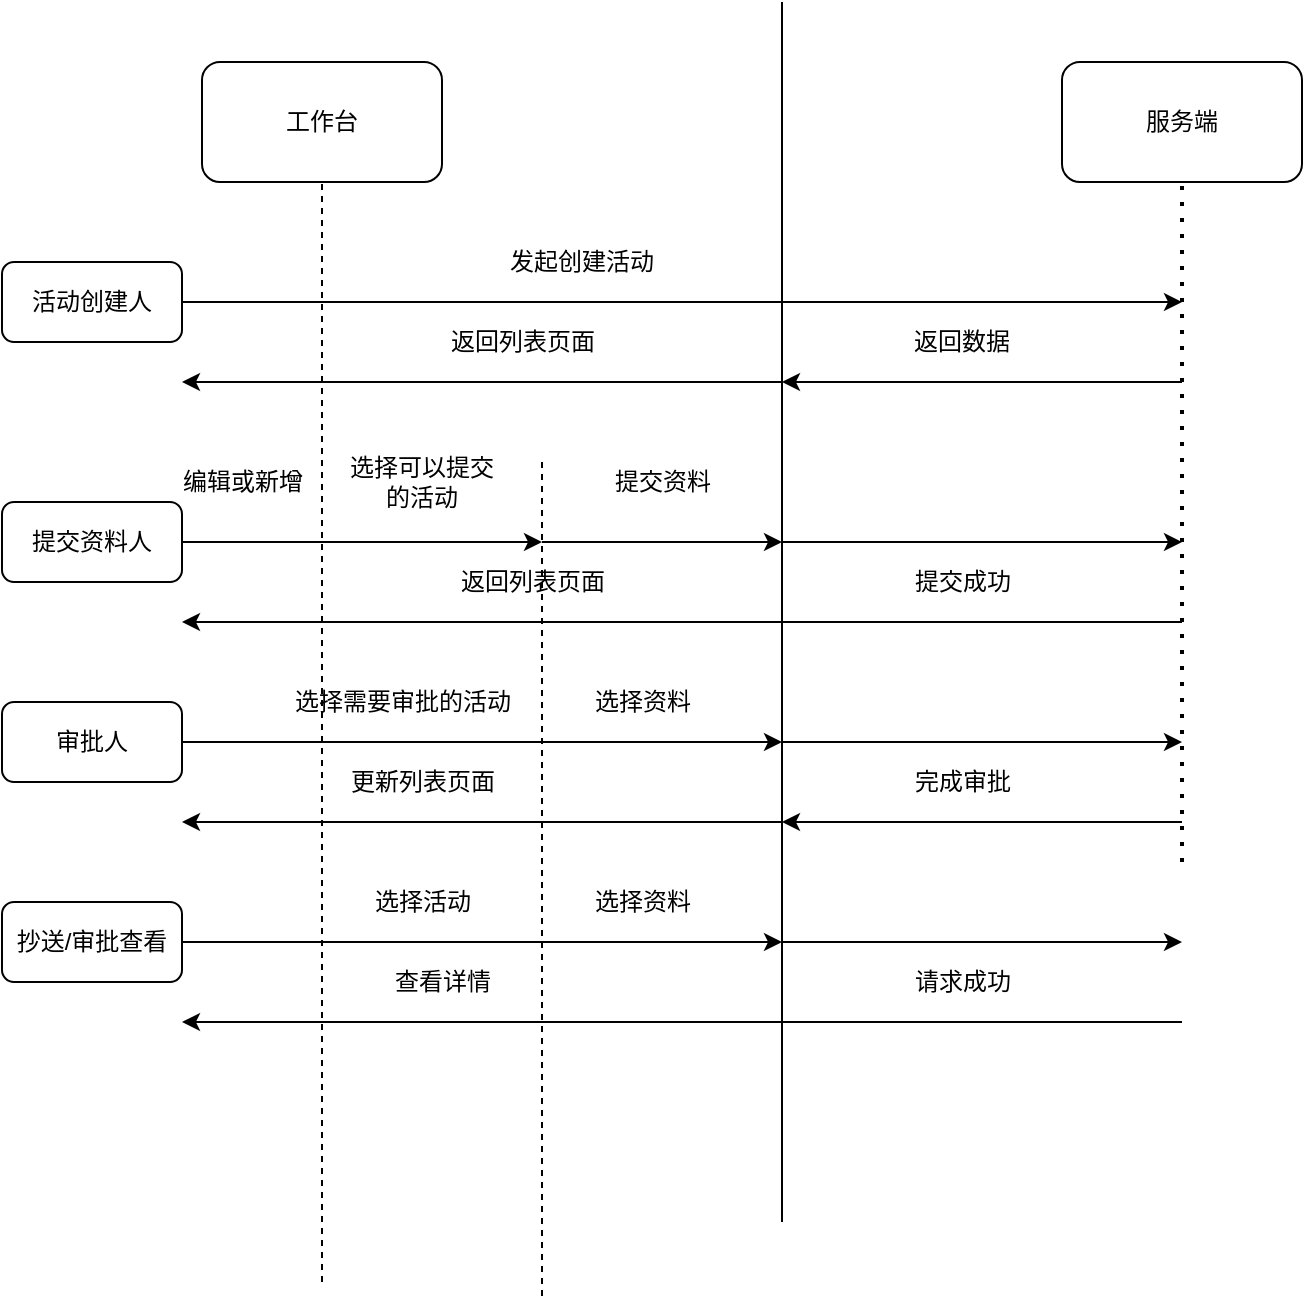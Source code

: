 <mxfile version="14.6.5" type="github"><diagram id="IVhyLm8cfzN1OgLopuP0" name="Page-1"><mxGraphModel dx="1351" dy="634" grid="1" gridSize="10" guides="1" tooltips="1" connect="1" arrows="1" fold="1" page="1" pageScale="1" pageWidth="827" pageHeight="1169" math="0" shadow="0"><root><mxCell id="0"/><mxCell id="1" parent="0"/><mxCell id="rYKK65H9CMfu9HghnxCE-1" value="服务端" style="rounded=1;whiteSpace=wrap;html=1;" vertex="1" parent="1"><mxGeometry x="580" y="40" width="120" height="60" as="geometry"/></mxCell><mxCell id="rYKK65H9CMfu9HghnxCE-2" value="工作台" style="rounded=1;whiteSpace=wrap;html=1;" vertex="1" parent="1"><mxGeometry x="150" y="40" width="120" height="60" as="geometry"/></mxCell><mxCell id="rYKK65H9CMfu9HghnxCE-3" value="" style="endArrow=none;html=1;" edge="1" parent="1"><mxGeometry width="50" height="50" relative="1" as="geometry"><mxPoint x="440" y="620" as="sourcePoint"/><mxPoint x="440" y="10" as="targetPoint"/></mxGeometry></mxCell><mxCell id="rYKK65H9CMfu9HghnxCE-5" value="" style="endArrow=none;dashed=1;html=1;entryX=0.5;entryY=1;entryDx=0;entryDy=0;" edge="1" parent="1" target="rYKK65H9CMfu9HghnxCE-2"><mxGeometry width="50" height="50" relative="1" as="geometry"><mxPoint x="210" y="650" as="sourcePoint"/><mxPoint x="230" y="130" as="targetPoint"/></mxGeometry></mxCell><mxCell id="rYKK65H9CMfu9HghnxCE-7" value="" style="endArrow=none;dashed=1;html=1;dashPattern=1 3;strokeWidth=2;entryX=0.5;entryY=1;entryDx=0;entryDy=0;" edge="1" parent="1" target="rYKK65H9CMfu9HghnxCE-1"><mxGeometry width="50" height="50" relative="1" as="geometry"><mxPoint x="640" y="440" as="sourcePoint"/><mxPoint x="610" y="240" as="targetPoint"/></mxGeometry></mxCell><mxCell id="rYKK65H9CMfu9HghnxCE-9" style="edgeStyle=orthogonalEdgeStyle;rounded=0;orthogonalLoop=1;jettySize=auto;html=1;" edge="1" parent="1" source="rYKK65H9CMfu9HghnxCE-8"><mxGeometry relative="1" as="geometry"><mxPoint x="640" y="160" as="targetPoint"/></mxGeometry></mxCell><mxCell id="rYKK65H9CMfu9HghnxCE-8" value="活动创建人" style="rounded=1;whiteSpace=wrap;html=1;" vertex="1" parent="1"><mxGeometry x="50" y="140" width="90" height="40" as="geometry"/></mxCell><mxCell id="rYKK65H9CMfu9HghnxCE-10" value="发起创建活动" style="text;html=1;strokeColor=none;fillColor=none;align=center;verticalAlign=middle;whiteSpace=wrap;rounded=0;" vertex="1" parent="1"><mxGeometry x="300" y="130" width="80" height="20" as="geometry"/></mxCell><mxCell id="rYKK65H9CMfu9HghnxCE-11" value="" style="endArrow=classic;html=1;" edge="1" parent="1"><mxGeometry width="50" height="50" relative="1" as="geometry"><mxPoint x="640" y="200" as="sourcePoint"/><mxPoint x="440" y="200" as="targetPoint"/></mxGeometry></mxCell><mxCell id="rYKK65H9CMfu9HghnxCE-13" value="返回数据" style="text;html=1;strokeColor=none;fillColor=none;align=center;verticalAlign=middle;whiteSpace=wrap;rounded=0;" vertex="1" parent="1"><mxGeometry x="500" y="170" width="60" height="20" as="geometry"/></mxCell><mxCell id="rYKK65H9CMfu9HghnxCE-14" value="" style="endArrow=classic;html=1;" edge="1" parent="1"><mxGeometry width="50" height="50" relative="1" as="geometry"><mxPoint x="440" y="200" as="sourcePoint"/><mxPoint x="140" y="200" as="targetPoint"/></mxGeometry></mxCell><mxCell id="rYKK65H9CMfu9HghnxCE-15" value="返回列表页面" style="text;html=1;align=center;verticalAlign=middle;resizable=0;points=[];autosize=1;strokeColor=none;" vertex="1" parent="1"><mxGeometry x="265" y="170" width="90" height="20" as="geometry"/></mxCell><mxCell id="rYKK65H9CMfu9HghnxCE-16" value="提交资料人" style="rounded=1;whiteSpace=wrap;html=1;" vertex="1" parent="1"><mxGeometry x="50" y="260" width="90" height="40" as="geometry"/></mxCell><mxCell id="rYKK65H9CMfu9HghnxCE-17" value="" style="endArrow=classic;html=1;exitX=1;exitY=0.5;exitDx=0;exitDy=0;" edge="1" parent="1" source="rYKK65H9CMfu9HghnxCE-16"><mxGeometry width="50" height="50" relative="1" as="geometry"><mxPoint x="390" y="240" as="sourcePoint"/><mxPoint x="320" y="280" as="targetPoint"/></mxGeometry></mxCell><mxCell id="rYKK65H9CMfu9HghnxCE-18" value="选择可以提交的活动" style="text;html=1;strokeColor=none;fillColor=none;align=center;verticalAlign=middle;whiteSpace=wrap;rounded=0;" vertex="1" parent="1"><mxGeometry x="220" y="240" width="80" height="20" as="geometry"/></mxCell><mxCell id="rYKK65H9CMfu9HghnxCE-20" value="" style="endArrow=none;dashed=1;html=1;" edge="1" parent="1"><mxGeometry width="50" height="50" relative="1" as="geometry"><mxPoint x="320" y="240" as="sourcePoint"/><mxPoint x="320" y="660" as="targetPoint"/></mxGeometry></mxCell><mxCell id="rYKK65H9CMfu9HghnxCE-21" value="" style="endArrow=classic;html=1;" edge="1" parent="1"><mxGeometry width="50" height="50" relative="1" as="geometry"><mxPoint x="320" y="280" as="sourcePoint"/><mxPoint x="440" y="280" as="targetPoint"/></mxGeometry></mxCell><mxCell id="rYKK65H9CMfu9HghnxCE-23" value="提交资料" style="text;html=1;align=center;verticalAlign=middle;resizable=0;points=[];autosize=1;strokeColor=none;" vertex="1" parent="1"><mxGeometry x="350" y="240" width="60" height="20" as="geometry"/></mxCell><mxCell id="rYKK65H9CMfu9HghnxCE-24" value="" style="endArrow=classic;html=1;" edge="1" parent="1"><mxGeometry width="50" height="50" relative="1" as="geometry"><mxPoint x="440" y="280" as="sourcePoint"/><mxPoint x="640" y="280" as="targetPoint"/></mxGeometry></mxCell><mxCell id="rYKK65H9CMfu9HghnxCE-26" value="" style="endArrow=classic;html=1;" edge="1" parent="1"><mxGeometry width="50" height="50" relative="1" as="geometry"><mxPoint x="640" y="320" as="sourcePoint"/><mxPoint x="140" y="320" as="targetPoint"/></mxGeometry></mxCell><mxCell id="rYKK65H9CMfu9HghnxCE-27" value="提交成功" style="text;html=1;align=center;verticalAlign=middle;resizable=0;points=[];autosize=1;strokeColor=none;" vertex="1" parent="1"><mxGeometry x="500" y="290" width="60" height="20" as="geometry"/></mxCell><mxCell id="rYKK65H9CMfu9HghnxCE-28" value="返回列表页面" style="text;html=1;align=center;verticalAlign=middle;resizable=0;points=[];autosize=1;strokeColor=none;" vertex="1" parent="1"><mxGeometry x="270" y="290" width="90" height="20" as="geometry"/></mxCell><mxCell id="rYKK65H9CMfu9HghnxCE-30" style="edgeStyle=orthogonalEdgeStyle;rounded=0;orthogonalLoop=1;jettySize=auto;html=1;" edge="1" parent="1" source="rYKK65H9CMfu9HghnxCE-29"><mxGeometry relative="1" as="geometry"><mxPoint x="440" y="380" as="targetPoint"/></mxGeometry></mxCell><mxCell id="rYKK65H9CMfu9HghnxCE-29" value="审批人" style="rounded=1;whiteSpace=wrap;html=1;" vertex="1" parent="1"><mxGeometry x="50" y="360" width="90" height="40" as="geometry"/></mxCell><mxCell id="rYKK65H9CMfu9HghnxCE-31" value="选择需要审批的活动" style="text;html=1;align=center;verticalAlign=middle;resizable=0;points=[];autosize=1;strokeColor=none;" vertex="1" parent="1"><mxGeometry x="190" y="350" width="120" height="20" as="geometry"/></mxCell><mxCell id="rYKK65H9CMfu9HghnxCE-32" value="选择资料" style="text;html=1;align=center;verticalAlign=middle;resizable=0;points=[];autosize=1;strokeColor=none;" vertex="1" parent="1"><mxGeometry x="340" y="350" width="60" height="20" as="geometry"/></mxCell><mxCell id="rYKK65H9CMfu9HghnxCE-33" value="" style="endArrow=classic;html=1;" edge="1" parent="1"><mxGeometry width="50" height="50" relative="1" as="geometry"><mxPoint x="440" y="380" as="sourcePoint"/><mxPoint x="640" y="380" as="targetPoint"/></mxGeometry></mxCell><mxCell id="rYKK65H9CMfu9HghnxCE-34" value="完成审批" style="text;html=1;align=center;verticalAlign=middle;resizable=0;points=[];autosize=1;strokeColor=none;" vertex="1" parent="1"><mxGeometry x="500" y="390" width="60" height="20" as="geometry"/></mxCell><mxCell id="rYKK65H9CMfu9HghnxCE-35" value="" style="endArrow=classic;html=1;" edge="1" parent="1"><mxGeometry width="50" height="50" relative="1" as="geometry"><mxPoint x="640" y="420" as="sourcePoint"/><mxPoint x="440" y="420" as="targetPoint"/></mxGeometry></mxCell><mxCell id="rYKK65H9CMfu9HghnxCE-36" value="" style="endArrow=classic;html=1;" edge="1" parent="1"><mxGeometry width="50" height="50" relative="1" as="geometry"><mxPoint x="440" y="420" as="sourcePoint"/><mxPoint x="140" y="420" as="targetPoint"/></mxGeometry></mxCell><mxCell id="rYKK65H9CMfu9HghnxCE-38" value="更新列表页面" style="text;html=1;align=center;verticalAlign=middle;resizable=0;points=[];autosize=1;strokeColor=none;" vertex="1" parent="1"><mxGeometry x="215" y="390" width="90" height="20" as="geometry"/></mxCell><mxCell id="rYKK65H9CMfu9HghnxCE-40" style="edgeStyle=orthogonalEdgeStyle;rounded=0;orthogonalLoop=1;jettySize=auto;html=1;" edge="1" parent="1" source="rYKK65H9CMfu9HghnxCE-39"><mxGeometry relative="1" as="geometry"><mxPoint x="440" y="480" as="targetPoint"/></mxGeometry></mxCell><mxCell id="rYKK65H9CMfu9HghnxCE-39" value="抄送/审批查看" style="rounded=1;whiteSpace=wrap;html=1;" vertex="1" parent="1"><mxGeometry x="50" y="460" width="90" height="40" as="geometry"/></mxCell><mxCell id="rYKK65H9CMfu9HghnxCE-41" value="" style="endArrow=classic;html=1;" edge="1" parent="1"><mxGeometry width="50" height="50" relative="1" as="geometry"><mxPoint x="440" y="480" as="sourcePoint"/><mxPoint x="640" y="480" as="targetPoint"/></mxGeometry></mxCell><mxCell id="rYKK65H9CMfu9HghnxCE-42" value="选择活动" style="text;html=1;align=center;verticalAlign=middle;resizable=0;points=[];autosize=1;strokeColor=none;" vertex="1" parent="1"><mxGeometry x="230" y="450" width="60" height="20" as="geometry"/></mxCell><mxCell id="rYKK65H9CMfu9HghnxCE-43" value="编辑或新增" style="text;html=1;align=center;verticalAlign=middle;resizable=0;points=[];autosize=1;strokeColor=none;" vertex="1" parent="1"><mxGeometry x="130" y="240" width="80" height="20" as="geometry"/></mxCell><mxCell id="rYKK65H9CMfu9HghnxCE-44" value="选择资料" style="text;html=1;align=center;verticalAlign=middle;resizable=0;points=[];autosize=1;strokeColor=none;" vertex="1" parent="1"><mxGeometry x="340" y="450" width="60" height="20" as="geometry"/></mxCell><mxCell id="rYKK65H9CMfu9HghnxCE-47" value="" style="endArrow=classic;html=1;" edge="1" parent="1"><mxGeometry width="50" height="50" relative="1" as="geometry"><mxPoint x="640" y="520" as="sourcePoint"/><mxPoint x="140" y="520" as="targetPoint"/></mxGeometry></mxCell><mxCell id="rYKK65H9CMfu9HghnxCE-48" value="请求成功" style="text;html=1;align=center;verticalAlign=middle;resizable=0;points=[];autosize=1;strokeColor=none;" vertex="1" parent="1"><mxGeometry x="500" y="490" width="60" height="20" as="geometry"/></mxCell><mxCell id="rYKK65H9CMfu9HghnxCE-49" value="查看详情" style="text;html=1;align=center;verticalAlign=middle;resizable=0;points=[];autosize=1;strokeColor=none;" vertex="1" parent="1"><mxGeometry x="240" y="490" width="60" height="20" as="geometry"/></mxCell></root></mxGraphModel></diagram></mxfile>